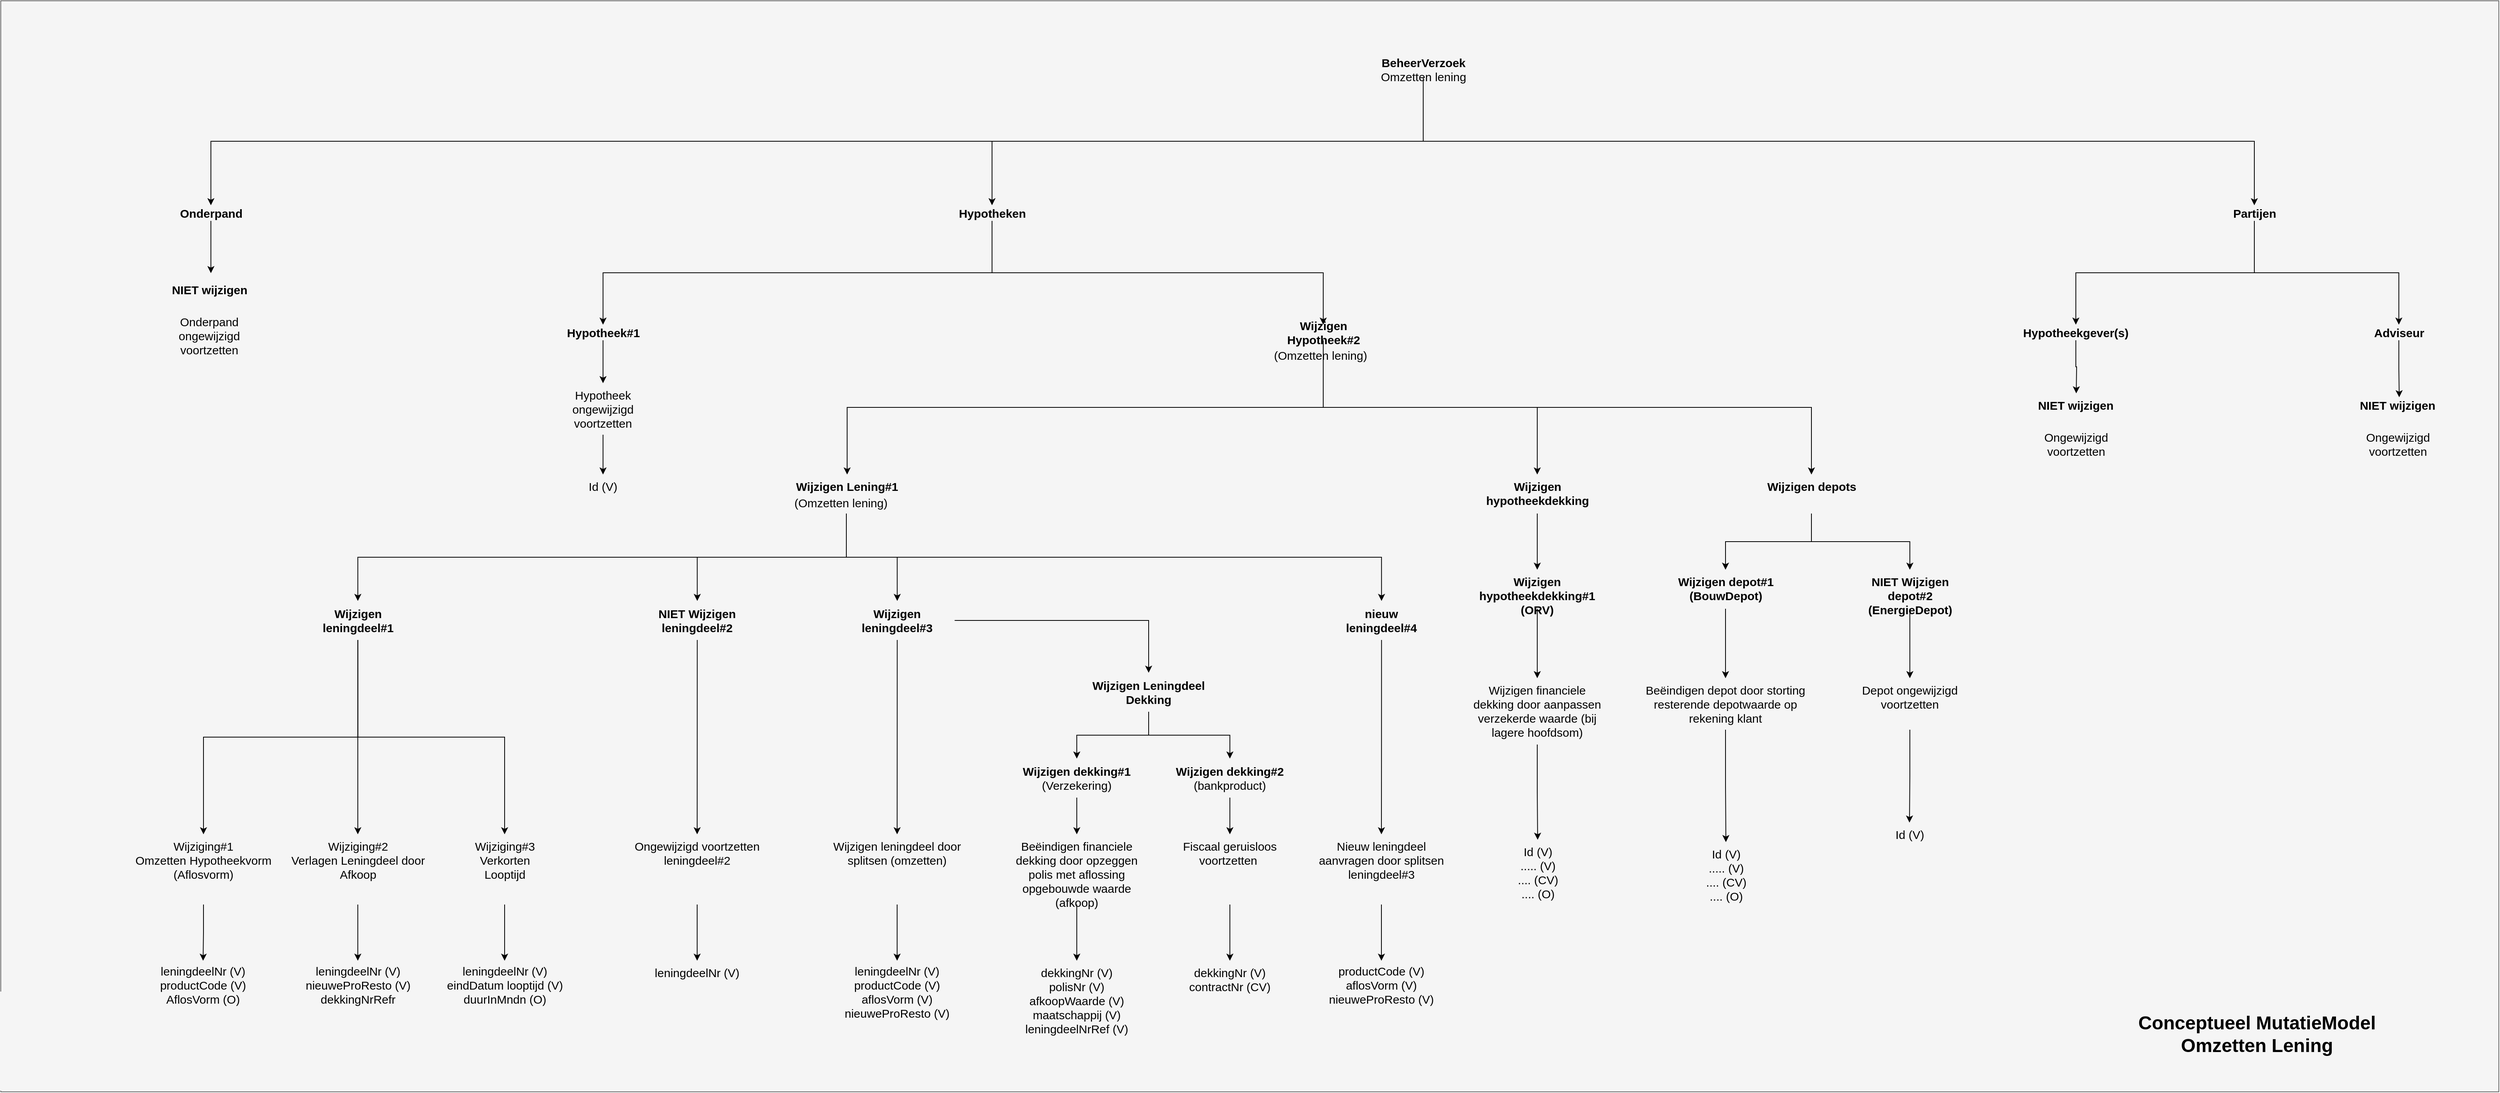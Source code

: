 <mxfile version="13.5.8" type="github">
  <diagram id="wPmN-SIMmLNJgdiLbzCr" name="Page-1">
    <mxGraphModel dx="10983" dy="5594" grid="1" gridSize="10" guides="1" tooltips="1" connect="1" arrows="1" fold="1" page="1" pageScale="1" pageWidth="1169" pageHeight="1654" math="0" shadow="0">
      <root>
        <mxCell id="0" />
        <mxCell id="1" parent="0" />
        <mxCell id="B8ZQgnajAHr_xDxayh_B-1" value="" style="rounded=0;whiteSpace=wrap;html=1;fillColor=#f5f5f5;strokeColor=#666666;fontColor=#333333;labelBackgroundColor=none;" vertex="1" parent="1">
          <mxGeometry x="-4216" y="-223" width="3198" height="1398" as="geometry" />
        </mxCell>
        <mxCell id="B8ZQgnajAHr_xDxayh_B-2" style="edgeStyle=orthogonalEdgeStyle;rounded=0;orthogonalLoop=1;jettySize=auto;html=1;exitX=0.5;exitY=1;exitDx=0;exitDy=0;labelBackgroundColor=none;" edge="1" parent="1" source="B8ZQgnajAHr_xDxayh_B-61" target="B8ZQgnajAHr_xDxayh_B-89">
          <mxGeometry relative="1" as="geometry">
            <mxPoint x="-3124.86" y="556" as="sourcePoint" />
          </mxGeometry>
        </mxCell>
        <mxCell id="B8ZQgnajAHr_xDxayh_B-3" style="edgeStyle=orthogonalEdgeStyle;rounded=0;orthogonalLoop=1;jettySize=auto;html=1;exitX=0.5;exitY=1;exitDx=0;exitDy=0;entryX=0.5;entryY=0;entryDx=0;entryDy=0;labelBackgroundColor=none;" edge="1" parent="1" source="B8ZQgnajAHr_xDxayh_B-61" target="B8ZQgnajAHr_xDxayh_B-103">
          <mxGeometry relative="1" as="geometry">
            <mxPoint x="-3124.86" y="556" as="sourcePoint" />
          </mxGeometry>
        </mxCell>
        <mxCell id="B8ZQgnajAHr_xDxayh_B-4" style="edgeStyle=orthogonalEdgeStyle;rounded=0;orthogonalLoop=1;jettySize=auto;html=1;exitX=0.5;exitY=1;exitDx=0;exitDy=0;entryX=0.5;entryY=0;entryDx=0;entryDy=0;labelBackgroundColor=none;" edge="1" parent="1" source="B8ZQgnajAHr_xDxayh_B-61" target="B8ZQgnajAHr_xDxayh_B-8">
          <mxGeometry relative="1" as="geometry">
            <mxPoint x="-3124.86" y="556" as="sourcePoint" />
          </mxGeometry>
        </mxCell>
        <mxCell id="B8ZQgnajAHr_xDxayh_B-5" style="edgeStyle=orthogonalEdgeStyle;rounded=0;orthogonalLoop=1;jettySize=auto;html=1;exitX=0.5;exitY=1;exitDx=0;exitDy=0;entryX=0.5;entryY=0;entryDx=0;entryDy=0;labelBackgroundColor=none;" edge="1" parent="1" source="B8ZQgnajAHr_xDxayh_B-61" target="B8ZQgnajAHr_xDxayh_B-69">
          <mxGeometry relative="1" as="geometry">
            <mxPoint x="-3124.86" y="556" as="sourcePoint" />
          </mxGeometry>
        </mxCell>
        <mxCell id="B8ZQgnajAHr_xDxayh_B-6" style="edgeStyle=orthogonalEdgeStyle;rounded=0;orthogonalLoop=1;jettySize=auto;html=1;exitX=0.5;exitY=1;exitDx=0;exitDy=0;fontSize=15;labelBackgroundColor=none;" edge="1" parent="1" source="B8ZQgnajAHr_xDxayh_B-8" target="B8ZQgnajAHr_xDxayh_B-10">
          <mxGeometry relative="1" as="geometry" />
        </mxCell>
        <mxCell id="B8ZQgnajAHr_xDxayh_B-7" style="edgeStyle=orthogonalEdgeStyle;rounded=0;orthogonalLoop=1;jettySize=auto;html=1;exitX=1;exitY=0.5;exitDx=0;exitDy=0;entryX=0.5;entryY=0;entryDx=0;entryDy=0;" edge="1" parent="1" source="B8ZQgnajAHr_xDxayh_B-8" target="B8ZQgnajAHr_xDxayh_B-75">
          <mxGeometry relative="1" as="geometry" />
        </mxCell>
        <mxCell id="B8ZQgnajAHr_xDxayh_B-8" value="Wijzigen leningdeel#3" style="text;html=1;strokeColor=none;fillColor=none;align=center;verticalAlign=middle;whiteSpace=wrap;rounded=0;fontStyle=1;fontSize=15;labelBackgroundColor=none;" vertex="1" parent="1">
          <mxGeometry x="-3141.86" y="546.0" width="147" height="50" as="geometry" />
        </mxCell>
        <mxCell id="B8ZQgnajAHr_xDxayh_B-9" style="edgeStyle=orthogonalEdgeStyle;rounded=0;orthogonalLoop=1;jettySize=auto;html=1;exitX=0.5;exitY=1;exitDx=0;exitDy=0;entryX=0.5;entryY=0;entryDx=0;entryDy=0;fontSize=15;labelBackgroundColor=none;" edge="1" parent="1" source="B8ZQgnajAHr_xDxayh_B-10" target="B8ZQgnajAHr_xDxayh_B-11">
          <mxGeometry relative="1" as="geometry" />
        </mxCell>
        <mxCell id="B8ZQgnajAHr_xDxayh_B-10" value="Wijzigen leningdeel door splitsen (omzetten)" style="text;whiteSpace=wrap;html=1;fontSize=15;align=center;labelBackgroundColor=none;" vertex="1" parent="1">
          <mxGeometry x="-3161" y="845.03" width="185" height="90" as="geometry" />
        </mxCell>
        <mxCell id="B8ZQgnajAHr_xDxayh_B-11" value="&lt;p&gt;leningdeelNr (V)&lt;br&gt;productCode (V)&lt;br&gt;aflosVorm (V)&lt;br&gt;nieuweProResto (V)&lt;/p&gt;" style="text;html=1;strokeColor=none;fillColor=none;spacing=5;spacingTop=-20;whiteSpace=wrap;overflow=hidden;rounded=0;fontSize=15;align=center;labelBackgroundColor=none;" vertex="1" parent="1">
          <mxGeometry x="-3161" y="1007" width="185" height="90" as="geometry" />
        </mxCell>
        <mxCell id="B8ZQgnajAHr_xDxayh_B-12" style="edgeStyle=orthogonalEdgeStyle;rounded=0;orthogonalLoop=1;jettySize=auto;html=1;exitX=0.5;exitY=1;exitDx=0;exitDy=0;entryX=0.5;entryY=0;entryDx=0;entryDy=0;fontSize=15;labelBackgroundColor=none;" edge="1" parent="1" source="B8ZQgnajAHr_xDxayh_B-15" target="B8ZQgnajAHr_xDxayh_B-16">
          <mxGeometry relative="1" as="geometry" />
        </mxCell>
        <mxCell id="B8ZQgnajAHr_xDxayh_B-13" style="edgeStyle=orthogonalEdgeStyle;rounded=0;orthogonalLoop=1;jettySize=auto;html=1;exitX=0.5;exitY=1;exitDx=0;exitDy=0;entryX=0.5;entryY=0;entryDx=0;entryDy=0;fontSize=15;labelBackgroundColor=none;" edge="1" parent="1" source="B8ZQgnajAHr_xDxayh_B-15" target="B8ZQgnajAHr_xDxayh_B-20">
          <mxGeometry relative="1" as="geometry" />
        </mxCell>
        <mxCell id="B8ZQgnajAHr_xDxayh_B-14" style="edgeStyle=orthogonalEdgeStyle;rounded=0;orthogonalLoop=1;jettySize=auto;html=1;exitX=0.5;exitY=1;exitDx=0;exitDy=0;entryX=0.5;entryY=0;entryDx=0;entryDy=0;fontSize=15;labelBackgroundColor=none;" edge="1" parent="1" source="B8ZQgnajAHr_xDxayh_B-15" target="B8ZQgnajAHr_xDxayh_B-22">
          <mxGeometry relative="1" as="geometry" />
        </mxCell>
        <mxCell id="B8ZQgnajAHr_xDxayh_B-15" value="Wijzigen Hypotheek#2" style="text;html=1;strokeColor=none;fillColor=none;align=center;verticalAlign=middle;whiteSpace=wrap;rounded=0;fontStyle=1;fontSize=15;labelBackgroundColor=none;" vertex="1" parent="1">
          <mxGeometry x="-2596.5" y="192.0" width="147" height="20" as="geometry" />
        </mxCell>
        <mxCell id="B8ZQgnajAHr_xDxayh_B-16" value="&lt;span style=&quot;font-weight: 700&quot;&gt;Wijzigen Lening#1&lt;/span&gt;" style="text;whiteSpace=wrap;html=1;fontSize=15;align=center;labelBackgroundColor=none;" vertex="1" parent="1">
          <mxGeometry x="-3208.996" y="384" width="153" height="50" as="geometry" />
        </mxCell>
        <mxCell id="B8ZQgnajAHr_xDxayh_B-17" style="edgeStyle=orthogonalEdgeStyle;rounded=0;orthogonalLoop=1;jettySize=auto;html=1;exitX=0.5;exitY=1;exitDx=0;exitDy=0;fontSize=15;labelBackgroundColor=none;" edge="1" parent="1">
          <mxGeometry relative="1" as="geometry">
            <mxPoint x="-2781" y="135" as="sourcePoint" />
            <mxPoint x="-2781" y="135" as="targetPoint" />
          </mxGeometry>
        </mxCell>
        <mxCell id="B8ZQgnajAHr_xDxayh_B-18" style="edgeStyle=orthogonalEdgeStyle;rounded=0;orthogonalLoop=1;jettySize=auto;html=1;exitX=0.5;exitY=1;exitDx=0;exitDy=0;entryX=0.5;entryY=0;entryDx=0;entryDy=0;fontSize=15;labelBackgroundColor=none;" edge="1" parent="1" source="B8ZQgnajAHr_xDxayh_B-20" target="B8ZQgnajAHr_xDxayh_B-26">
          <mxGeometry relative="1" as="geometry" />
        </mxCell>
        <mxCell id="B8ZQgnajAHr_xDxayh_B-19" style="edgeStyle=orthogonalEdgeStyle;rounded=0;orthogonalLoop=1;jettySize=auto;html=1;exitX=0.5;exitY=1;exitDx=0;exitDy=0;entryX=0.5;entryY=0;entryDx=0;entryDy=0;fontSize=15;labelBackgroundColor=none;" edge="1" parent="1" source="B8ZQgnajAHr_xDxayh_B-20" target="B8ZQgnajAHr_xDxayh_B-28">
          <mxGeometry relative="1" as="geometry" />
        </mxCell>
        <mxCell id="B8ZQgnajAHr_xDxayh_B-20" value="&lt;span style=&quot;color: rgb(0, 0, 0); font-family: helvetica; font-size: 15px; font-style: normal; font-weight: 700; letter-spacing: normal; text-indent: 0px; text-transform: none; word-spacing: 0px; display: inline; float: none;&quot;&gt;Wijzigen depots&lt;/span&gt;" style="text;whiteSpace=wrap;html=1;fontSize=15;align=center;labelBackgroundColor=none;" vertex="1" parent="1">
          <mxGeometry x="-1974.496" y="384" width="153" height="50" as="geometry" />
        </mxCell>
        <mxCell id="B8ZQgnajAHr_xDxayh_B-21" style="edgeStyle=orthogonalEdgeStyle;rounded=0;orthogonalLoop=1;jettySize=auto;html=1;exitX=0.5;exitY=1;exitDx=0;exitDy=0;fontSize=15;labelBackgroundColor=none;" edge="1" parent="1" source="B8ZQgnajAHr_xDxayh_B-22" target="B8ZQgnajAHr_xDxayh_B-24">
          <mxGeometry relative="1" as="geometry" />
        </mxCell>
        <mxCell id="B8ZQgnajAHr_xDxayh_B-22" value="&lt;span style=&quot;color: rgb(0, 0, 0); font-family: helvetica; font-size: 15px; font-style: normal; font-weight: 700; letter-spacing: normal; text-indent: 0px; text-transform: none; word-spacing: 0px; display: inline; float: none;&quot;&gt;Wijzigen hypotheekdekking&lt;/span&gt;" style="text;whiteSpace=wrap;html=1;fontSize=15;align=center;labelBackgroundColor=none;" vertex="1" parent="1">
          <mxGeometry x="-2325.496" y="384" width="153" height="50" as="geometry" />
        </mxCell>
        <mxCell id="B8ZQgnajAHr_xDxayh_B-23" style="edgeStyle=orthogonalEdgeStyle;rounded=0;orthogonalLoop=1;jettySize=auto;html=1;exitX=0.5;exitY=1;exitDx=0;exitDy=0;entryX=0.5;entryY=0;entryDx=0;entryDy=0;fontSize=15;labelBackgroundColor=none;" edge="1" parent="1" source="B8ZQgnajAHr_xDxayh_B-24" target="B8ZQgnajAHr_xDxayh_B-34">
          <mxGeometry relative="1" as="geometry" />
        </mxCell>
        <mxCell id="B8ZQgnajAHr_xDxayh_B-24" value="&lt;meta charset=&quot;utf-8&quot;&gt;&lt;span style=&quot;color: rgb(0, 0, 0); font-family: helvetica; font-size: 15px; font-style: normal; font-weight: 700; letter-spacing: normal; text-indent: 0px; text-transform: none; word-spacing: 0px; display: inline; float: none;&quot;&gt;Wijzigen hypotheekdekking#1 (ORV)&lt;/span&gt;" style="text;whiteSpace=wrap;html=1;fontSize=15;align=center;labelBackgroundColor=none;" vertex="1" parent="1">
          <mxGeometry x="-2339" y="506" width="180" height="50" as="geometry" />
        </mxCell>
        <mxCell id="B8ZQgnajAHr_xDxayh_B-25" style="edgeStyle=orthogonalEdgeStyle;rounded=0;orthogonalLoop=1;jettySize=auto;html=1;exitX=0.5;exitY=1;exitDx=0;exitDy=0;fontSize=15;labelBackgroundColor=none;" edge="1" parent="1" source="B8ZQgnajAHr_xDxayh_B-26" target="B8ZQgnajAHr_xDxayh_B-30">
          <mxGeometry relative="1" as="geometry" />
        </mxCell>
        <mxCell id="B8ZQgnajAHr_xDxayh_B-26" value="&lt;span style=&quot;color: rgb(0, 0, 0); font-family: helvetica; font-size: 15px; font-style: normal; font-weight: 700; letter-spacing: normal; text-indent: 0px; text-transform: none; word-spacing: 0px; display: inline; float: none;&quot;&gt;Wijzigen depot#1 (BouwDepot)&lt;/span&gt;" style="text;whiteSpace=wrap;html=1;fontSize=15;align=center;labelBackgroundColor=none;" vertex="1" parent="1">
          <mxGeometry x="-2084.496" y="506" width="153" height="50" as="geometry" />
        </mxCell>
        <mxCell id="B8ZQgnajAHr_xDxayh_B-27" style="edgeStyle=orthogonalEdgeStyle;rounded=0;orthogonalLoop=1;jettySize=auto;html=1;exitX=0.5;exitY=1;exitDx=0;exitDy=0;entryX=0.5;entryY=0;entryDx=0;entryDy=0;fontSize=15;labelBackgroundColor=none;" edge="1" parent="1" source="B8ZQgnajAHr_xDxayh_B-28" target="B8ZQgnajAHr_xDxayh_B-32">
          <mxGeometry relative="1" as="geometry" />
        </mxCell>
        <mxCell id="B8ZQgnajAHr_xDxayh_B-28" value="&lt;span style=&quot;color: rgb(0, 0, 0); font-family: helvetica; font-size: 15px; font-style: normal; font-weight: 700; letter-spacing: normal; text-indent: 0px; text-transform: none; word-spacing: 0px; display: inline; float: none;&quot;&gt;NIET Wijzigen depot#2 (EnergieDepot)&lt;/span&gt;" style="text;whiteSpace=wrap;html=1;fontSize=15;align=center;labelBackgroundColor=none;" vertex="1" parent="1">
          <mxGeometry x="-1848.496" y="506" width="153" height="50" as="geometry" />
        </mxCell>
        <mxCell id="B8ZQgnajAHr_xDxayh_B-29" style="edgeStyle=orthogonalEdgeStyle;rounded=0;orthogonalLoop=1;jettySize=auto;html=1;exitX=0.5;exitY=1;exitDx=0;exitDy=0;entryX=0.5;entryY=0;entryDx=0;entryDy=0;fontSize=15;labelBackgroundColor=none;" edge="1" parent="1" source="B8ZQgnajAHr_xDxayh_B-30" target="B8ZQgnajAHr_xDxayh_B-58">
          <mxGeometry relative="1" as="geometry" />
        </mxCell>
        <mxCell id="B8ZQgnajAHr_xDxayh_B-30" value="Beëindigen depot door storting resterende depotwaarde op rekening klant" style="text;whiteSpace=wrap;html=1;fontSize=15;align=center;labelBackgroundColor=none;" vertex="1" parent="1">
          <mxGeometry x="-2114" y="645" width="212" height="66" as="geometry" />
        </mxCell>
        <mxCell id="B8ZQgnajAHr_xDxayh_B-31" style="edgeStyle=orthogonalEdgeStyle;rounded=0;orthogonalLoop=1;jettySize=auto;html=1;exitX=0.5;exitY=1;exitDx=0;exitDy=0;entryX=0.5;entryY=0;entryDx=0;entryDy=0;fontSize=15;labelBackgroundColor=none;" edge="1" parent="1" source="B8ZQgnajAHr_xDxayh_B-32" target="B8ZQgnajAHr_xDxayh_B-56">
          <mxGeometry relative="1" as="geometry" />
        </mxCell>
        <mxCell id="B8ZQgnajAHr_xDxayh_B-32" value="Depot ongewijzigd voortzetten" style="text;whiteSpace=wrap;html=1;fontSize=15;align=center;labelBackgroundColor=none;" vertex="1" parent="1">
          <mxGeometry x="-1839" y="645" width="134" height="66" as="geometry" />
        </mxCell>
        <mxCell id="B8ZQgnajAHr_xDxayh_B-33" style="edgeStyle=orthogonalEdgeStyle;rounded=0;orthogonalLoop=1;jettySize=auto;html=1;exitX=0.5;exitY=1;exitDx=0;exitDy=0;entryX=0.5;entryY=0;entryDx=0;entryDy=0;fontSize=15;labelBackgroundColor=none;" edge="1" parent="1" source="B8ZQgnajAHr_xDxayh_B-34" target="B8ZQgnajAHr_xDxayh_B-57">
          <mxGeometry relative="1" as="geometry" />
        </mxCell>
        <mxCell id="B8ZQgnajAHr_xDxayh_B-34" value="Wijzigen financiele dekking door aanpassen verzekerde waarde (bij lagere hoofdsom)" style="text;whiteSpace=wrap;html=1;fontSize=15;align=center;labelBackgroundColor=none;" vertex="1" parent="1">
          <mxGeometry x="-2339" y="645.0" width="180" height="85" as="geometry" />
        </mxCell>
        <mxCell id="B8ZQgnajAHr_xDxayh_B-35" style="edgeStyle=orthogonalEdgeStyle;rounded=0;orthogonalLoop=1;jettySize=auto;html=1;exitX=0.5;exitY=1;exitDx=0;exitDy=0;entryX=0.5;entryY=0;entryDx=0;entryDy=0;fontSize=15;labelBackgroundColor=none;" edge="1" parent="1" source="B8ZQgnajAHr_xDxayh_B-45" target="B8ZQgnajAHr_xDxayh_B-15">
          <mxGeometry relative="1" as="geometry" />
        </mxCell>
        <mxCell id="B8ZQgnajAHr_xDxayh_B-36" style="edgeStyle=orthogonalEdgeStyle;rounded=0;orthogonalLoop=1;jettySize=auto;html=1;exitX=0.5;exitY=1;exitDx=0;exitDy=0;entryX=0.5;entryY=0;entryDx=0;entryDy=0;fontSize=15;labelBackgroundColor=none;" edge="1" parent="1" source="B8ZQgnajAHr_xDxayh_B-39" target="B8ZQgnajAHr_xDxayh_B-45">
          <mxGeometry relative="1" as="geometry" />
        </mxCell>
        <mxCell id="B8ZQgnajAHr_xDxayh_B-37" style="edgeStyle=orthogonalEdgeStyle;rounded=0;orthogonalLoop=1;jettySize=auto;html=1;exitX=0.5;exitY=1;exitDx=0;exitDy=0;entryX=0.5;entryY=0;entryDx=0;entryDy=0;fontSize=15;labelBackgroundColor=none;" edge="1" parent="1" source="B8ZQgnajAHr_xDxayh_B-39" target="B8ZQgnajAHr_xDxayh_B-47">
          <mxGeometry relative="1" as="geometry" />
        </mxCell>
        <mxCell id="B8ZQgnajAHr_xDxayh_B-38" style="edgeStyle=orthogonalEdgeStyle;rounded=0;orthogonalLoop=1;jettySize=auto;html=1;exitX=0.5;exitY=1;exitDx=0;exitDy=0;entryX=0.5;entryY=0;entryDx=0;entryDy=0;fontSize=15;labelBackgroundColor=none;" edge="1" parent="1" source="B8ZQgnajAHr_xDxayh_B-39" target="B8ZQgnajAHr_xDxayh_B-51">
          <mxGeometry relative="1" as="geometry" />
        </mxCell>
        <mxCell id="B8ZQgnajAHr_xDxayh_B-39" value="BeheerVerzoek&lt;br&gt;&lt;span style=&quot;font-weight: normal&quot;&gt;Omzetten lening&lt;/span&gt;" style="text;html=1;strokeColor=none;fillColor=none;align=center;verticalAlign=middle;whiteSpace=wrap;rounded=0;fontStyle=1;fontSize=15;labelBackgroundColor=none;" vertex="1" parent="1">
          <mxGeometry x="-2468.5" y="-145" width="147" height="20" as="geometry" />
        </mxCell>
        <mxCell id="B8ZQgnajAHr_xDxayh_B-40" style="edgeStyle=orthogonalEdgeStyle;rounded=0;orthogonalLoop=1;jettySize=auto;html=1;entryX=0.5;entryY=0;entryDx=0;entryDy=0;fontSize=15;labelBackgroundColor=none;" edge="1" parent="1" source="B8ZQgnajAHr_xDxayh_B-41" target="B8ZQgnajAHr_xDxayh_B-43">
          <mxGeometry relative="1" as="geometry" />
        </mxCell>
        <mxCell id="B8ZQgnajAHr_xDxayh_B-41" value="Hypotheek#1" style="text;html=1;strokeColor=none;fillColor=none;align=center;verticalAlign=middle;whiteSpace=wrap;rounded=0;fontStyle=1;fontSize=15;labelBackgroundColor=none;" vertex="1" parent="1">
          <mxGeometry x="-3518.5" y="192.0" width="147" height="20" as="geometry" />
        </mxCell>
        <mxCell id="B8ZQgnajAHr_xDxayh_B-42" style="edgeStyle=orthogonalEdgeStyle;rounded=0;orthogonalLoop=1;jettySize=auto;html=1;exitX=0.5;exitY=1;exitDx=0;exitDy=0;entryX=0.5;entryY=0;entryDx=0;entryDy=0;fontSize=15;labelBackgroundColor=none;" edge="1" parent="1" source="B8ZQgnajAHr_xDxayh_B-43" target="B8ZQgnajAHr_xDxayh_B-55">
          <mxGeometry relative="1" as="geometry" />
        </mxCell>
        <mxCell id="B8ZQgnajAHr_xDxayh_B-43" value="Hypotheek ongewijzigd voortzetten" style="text;whiteSpace=wrap;html=1;fontSize=15;align=center;labelBackgroundColor=none;" vertex="1" parent="1">
          <mxGeometry x="-3512.0" y="267.0" width="134" height="66" as="geometry" />
        </mxCell>
        <mxCell id="B8ZQgnajAHr_xDxayh_B-44" style="edgeStyle=orthogonalEdgeStyle;rounded=0;orthogonalLoop=1;jettySize=auto;html=1;exitX=0.5;exitY=1;exitDx=0;exitDy=0;entryX=0.5;entryY=0;entryDx=0;entryDy=0;fontSize=15;labelBackgroundColor=none;" edge="1" parent="1" source="B8ZQgnajAHr_xDxayh_B-45" target="B8ZQgnajAHr_xDxayh_B-41">
          <mxGeometry relative="1" as="geometry" />
        </mxCell>
        <mxCell id="B8ZQgnajAHr_xDxayh_B-45" value="Hypotheken" style="text;html=1;strokeColor=none;fillColor=none;align=center;verticalAlign=middle;whiteSpace=wrap;rounded=0;fontStyle=1;fontSize=15;labelBackgroundColor=none;" vertex="1" parent="1">
          <mxGeometry x="-3020.5" y="39" width="147" height="20" as="geometry" />
        </mxCell>
        <mxCell id="B8ZQgnajAHr_xDxayh_B-46" style="edgeStyle=orthogonalEdgeStyle;rounded=0;orthogonalLoop=1;jettySize=auto;html=1;exitX=0.5;exitY=1;exitDx=0;exitDy=0;fontSize=15;labelBackgroundColor=none;" edge="1" parent="1" source="B8ZQgnajAHr_xDxayh_B-47">
          <mxGeometry relative="1" as="geometry">
            <mxPoint x="-3947" y="126" as="targetPoint" />
          </mxGeometry>
        </mxCell>
        <mxCell id="B8ZQgnajAHr_xDxayh_B-47" value="Onderpand" style="text;html=1;strokeColor=none;fillColor=none;align=center;verticalAlign=middle;whiteSpace=wrap;rounded=0;fontStyle=1;fontSize=15;labelBackgroundColor=none;" vertex="1" parent="1">
          <mxGeometry x="-4020.5" y="39" width="147" height="20" as="geometry" />
        </mxCell>
        <mxCell id="B8ZQgnajAHr_xDxayh_B-48" value="NIET wijzigen&amp;nbsp;" style="text;html=1;strokeColor=none;fillColor=none;align=center;verticalAlign=middle;whiteSpace=wrap;rounded=0;fontStyle=1;fontSize=15;labelBackgroundColor=none;" vertex="1" parent="1">
          <mxGeometry x="-4020.5" y="137.0" width="147" height="20" as="geometry" />
        </mxCell>
        <mxCell id="B8ZQgnajAHr_xDxayh_B-49" style="edgeStyle=orthogonalEdgeStyle;rounded=0;orthogonalLoop=1;jettySize=auto;html=1;exitX=0.5;exitY=1;exitDx=0;exitDy=0;fontSize=15;entryX=0.5;entryY=0;entryDx=0;entryDy=0;labelBackgroundColor=none;" edge="1" parent="1" source="B8ZQgnajAHr_xDxayh_B-51" target="B8ZQgnajAHr_xDxayh_B-53">
          <mxGeometry relative="1" as="geometry">
            <mxPoint x="-1819.5" y="124" as="targetPoint" />
          </mxGeometry>
        </mxCell>
        <mxCell id="B8ZQgnajAHr_xDxayh_B-50" style="edgeStyle=orthogonalEdgeStyle;rounded=0;orthogonalLoop=1;jettySize=auto;html=1;exitX=0.5;exitY=1;exitDx=0;exitDy=0;entryX=0.5;entryY=0;entryDx=0;entryDy=0;fontSize=15;labelBackgroundColor=none;" edge="1" parent="1" source="B8ZQgnajAHr_xDxayh_B-51" target="B8ZQgnajAHr_xDxayh_B-54">
          <mxGeometry relative="1" as="geometry" />
        </mxCell>
        <mxCell id="B8ZQgnajAHr_xDxayh_B-51" value="Partijen" style="text;html=1;strokeColor=none;fillColor=none;align=center;verticalAlign=middle;whiteSpace=wrap;rounded=0;fontStyle=1;fontSize=15;labelBackgroundColor=none;" vertex="1" parent="1">
          <mxGeometry x="-1404.5" y="39" width="147" height="20" as="geometry" />
        </mxCell>
        <mxCell id="B8ZQgnajAHr_xDxayh_B-52" style="edgeStyle=orthogonalEdgeStyle;rounded=0;orthogonalLoop=1;jettySize=auto;html=1;exitX=0.5;exitY=1;exitDx=0;exitDy=0;fontSize=15;labelBackgroundColor=none;" edge="1" parent="1" source="B8ZQgnajAHr_xDxayh_B-53">
          <mxGeometry relative="1" as="geometry">
            <mxPoint x="-1559" y="280" as="targetPoint" />
          </mxGeometry>
        </mxCell>
        <mxCell id="B8ZQgnajAHr_xDxayh_B-53" value="Hypotheekgever(s)" style="text;html=1;strokeColor=none;fillColor=none;align=center;verticalAlign=middle;whiteSpace=wrap;rounded=0;fontStyle=1;fontSize=15;labelBackgroundColor=none;" vertex="1" parent="1">
          <mxGeometry x="-1633.0" y="192.0" width="147" height="20" as="geometry" />
        </mxCell>
        <mxCell id="B8ZQgnajAHr_xDxayh_B-54" value="Adviseur" style="text;html=1;strokeColor=none;fillColor=none;align=center;verticalAlign=middle;whiteSpace=wrap;rounded=0;fontStyle=1;fontSize=15;labelBackgroundColor=none;" vertex="1" parent="1">
          <mxGeometry x="-1219.5" y="192" width="147" height="20" as="geometry" />
        </mxCell>
        <mxCell id="B8ZQgnajAHr_xDxayh_B-55" value="&lt;div&gt;&lt;font face=&quot;helvetica&quot; style=&quot;font-size: 15px&quot;&gt;Id (V)&lt;/font&gt;&lt;/div&gt;" style="text;whiteSpace=wrap;html=1;fontSize=15;align=center;labelBackgroundColor=none;" vertex="1" parent="1">
          <mxGeometry x="-3522" y="384" width="154" height="68" as="geometry" />
        </mxCell>
        <mxCell id="B8ZQgnajAHr_xDxayh_B-56" value="&lt;div&gt;&lt;font face=&quot;helvetica&quot; style=&quot;font-size: 15px&quot;&gt;Id (V)&lt;/font&gt;&lt;/div&gt;" style="text;whiteSpace=wrap;html=1;fontSize=15;align=center;labelBackgroundColor=none;" vertex="1" parent="1">
          <mxGeometry x="-1849.5" y="830" width="154" height="68" as="geometry" />
        </mxCell>
        <mxCell id="B8ZQgnajAHr_xDxayh_B-57" value="&lt;div&gt;&lt;font face=&quot;helvetica&quot; style=&quot;font-size: 15px&quot;&gt;Id (V)&lt;/font&gt;&lt;/div&gt;&lt;div&gt;&lt;span&gt;&lt;font face=&quot;helvetica&quot; style=&quot;font-size: 15px&quot;&gt;..... (V)&lt;/font&gt;&lt;/span&gt;&lt;/div&gt;&lt;div&gt;&lt;span&gt;&lt;font face=&quot;helvetica&quot; style=&quot;font-size: 15px&quot;&gt;.... (CV)&lt;/font&gt;&lt;/span&gt;&lt;/div&gt;&lt;div&gt;&lt;span&gt;&lt;font face=&quot;helvetica&quot; style=&quot;font-size: 15px&quot;&gt;.... (O)&lt;/font&gt;&lt;/span&gt;&lt;/div&gt;" style="text;whiteSpace=wrap;html=1;fontSize=15;align=center;labelBackgroundColor=none;" vertex="1" parent="1">
          <mxGeometry x="-2325.5" y="852" width="154" height="68" as="geometry" />
        </mxCell>
        <mxCell id="B8ZQgnajAHr_xDxayh_B-58" value="&lt;div&gt;&lt;font face=&quot;helvetica&quot; style=&quot;font-size: 15px&quot;&gt;Id (V)&lt;/font&gt;&lt;/div&gt;&lt;div&gt;&lt;span&gt;&lt;font face=&quot;helvetica&quot; style=&quot;font-size: 15px&quot;&gt;..... (V)&lt;/font&gt;&lt;/span&gt;&lt;/div&gt;&lt;div&gt;&lt;span&gt;&lt;font face=&quot;helvetica&quot; style=&quot;font-size: 15px&quot;&gt;.... (CV)&lt;/font&gt;&lt;/span&gt;&lt;/div&gt;&lt;div&gt;&lt;span&gt;&lt;font face=&quot;helvetica&quot; style=&quot;font-size: 15px&quot;&gt;.... (O)&lt;/font&gt;&lt;/span&gt;&lt;/div&gt;" style="text;whiteSpace=wrap;html=1;fontSize=15;align=center;labelBackgroundColor=none;" vertex="1" parent="1">
          <mxGeometry x="-2084.5" y="855" width="154" height="68" as="geometry" />
        </mxCell>
        <mxCell id="B8ZQgnajAHr_xDxayh_B-59" value="&lt;div style=&quot;font-size: 24px&quot;&gt;&lt;span style=&quot;font-size: 24px&quot;&gt;&lt;font face=&quot;helvetica&quot; style=&quot;font-size: 24px&quot;&gt;&lt;b style=&quot;font-size: 24px&quot;&gt;Conceptueel MutatieModel&lt;/b&gt;&lt;/font&gt;&lt;/span&gt;&lt;/div&gt;&lt;div style=&quot;font-size: 24px&quot;&gt;&lt;span style=&quot;font-size: 24px&quot;&gt;&lt;font face=&quot;helvetica&quot; style=&quot;font-size: 24px&quot;&gt;&lt;b style=&quot;font-size: 24px&quot;&gt;Omzetten Lening&lt;/b&gt;&lt;/font&gt;&lt;/span&gt;&lt;/div&gt;" style="text;whiteSpace=wrap;html=1;fontSize=24;align=center;" vertex="1" parent="1">
          <mxGeometry x="-1626.5" y="1066" width="597" height="81" as="geometry" />
        </mxCell>
        <mxCell id="B8ZQgnajAHr_xDxayh_B-60" value="&lt;span style=&quot;color: rgb(0, 0, 0); font-family: helvetica; font-size: 15px; font-style: normal; letter-spacing: normal; text-align: center; text-indent: 0px; text-transform: none; word-spacing: 0px; display: inline; float: none;&quot;&gt;(Omzetten lening)&lt;/span&gt;" style="text;whiteSpace=wrap;html=1;fontStyle=0;labelBackgroundColor=none;" vertex="1" parent="1">
          <mxGeometry x="-2588.003" y="215.997" width="137" height="29" as="geometry" />
        </mxCell>
        <mxCell id="B8ZQgnajAHr_xDxayh_B-61" value="&lt;span style=&quot;color: rgb(0, 0, 0); font-family: helvetica; font-size: 15px; font-style: normal; letter-spacing: normal; text-align: center; text-indent: 0px; text-transform: none; word-spacing: 0px; display: inline; float: none;&quot;&gt;(Omzetten lening)&lt;/span&gt;" style="text;whiteSpace=wrap;html=1;fontStyle=0;labelBackgroundColor=none;" vertex="1" parent="1">
          <mxGeometry x="-3201.993" y="404.997" width="137" height="29" as="geometry" />
        </mxCell>
        <mxCell id="B8ZQgnajAHr_xDxayh_B-62" style="edgeStyle=orthogonalEdgeStyle;rounded=0;orthogonalLoop=1;jettySize=auto;html=1;exitX=0.5;exitY=1;exitDx=0;exitDy=0;fontSize=15;labelBackgroundColor=none;entryX=0.5;entryY=0;entryDx=0;entryDy=0;" edge="1" parent="1" source="B8ZQgnajAHr_xDxayh_B-54" target="B8ZQgnajAHr_xDxayh_B-66">
          <mxGeometry relative="1" as="geometry">
            <mxPoint x="-1549.5" y="222" as="sourcePoint" />
            <mxPoint x="-1146" y="251" as="targetPoint" />
          </mxGeometry>
        </mxCell>
        <mxCell id="B8ZQgnajAHr_xDxayh_B-63" value="Onderpand ongewijzigd voortzetten" style="text;whiteSpace=wrap;html=1;fontSize=15;align=center;labelBackgroundColor=none;" vertex="1" parent="1">
          <mxGeometry x="-4016.0" y="173.0" width="134" height="66" as="geometry" />
        </mxCell>
        <mxCell id="B8ZQgnajAHr_xDxayh_B-64" value="NIET wijzigen&amp;nbsp;" style="text;html=1;strokeColor=none;fillColor=none;align=center;verticalAlign=middle;whiteSpace=wrap;rounded=0;fontStyle=1;fontSize=15;labelBackgroundColor=none;" vertex="1" parent="1">
          <mxGeometry x="-1631" y="285.0" width="147" height="20" as="geometry" />
        </mxCell>
        <mxCell id="B8ZQgnajAHr_xDxayh_B-65" value="Ongewijzigd voortzetten" style="text;whiteSpace=wrap;html=1;fontSize=15;align=center;labelBackgroundColor=none;" vertex="1" parent="1">
          <mxGeometry x="-1626.5" y="321.0" width="134" height="66" as="geometry" />
        </mxCell>
        <mxCell id="B8ZQgnajAHr_xDxayh_B-66" value="NIET wijzigen&amp;nbsp;" style="text;html=1;strokeColor=none;fillColor=none;align=center;verticalAlign=middle;whiteSpace=wrap;rounded=0;fontStyle=1;fontSize=15;labelBackgroundColor=none;" vertex="1" parent="1">
          <mxGeometry x="-1219" y="285.0" width="147" height="20" as="geometry" />
        </mxCell>
        <mxCell id="B8ZQgnajAHr_xDxayh_B-67" value="Ongewijzigd voortzetten" style="text;whiteSpace=wrap;html=1;fontSize=15;align=center;labelBackgroundColor=none;" vertex="1" parent="1">
          <mxGeometry x="-1214.5" y="321.0" width="134" height="66" as="geometry" />
        </mxCell>
        <mxCell id="B8ZQgnajAHr_xDxayh_B-68" value="" style="group" vertex="1" connectable="0" parent="1">
          <mxGeometry x="-2541" y="546.0" width="185" height="551.0" as="geometry" />
        </mxCell>
        <mxCell id="B8ZQgnajAHr_xDxayh_B-69" value="nieuw &lt;br&gt;leningdeel#4" style="text;html=1;strokeColor=none;fillColor=none;align=center;verticalAlign=middle;whiteSpace=wrap;rounded=0;fontStyle=1;fontSize=15;labelBackgroundColor=none;" vertex="1" parent="B8ZQgnajAHr_xDxayh_B-68">
          <mxGeometry x="19.14" width="147" height="50" as="geometry" />
        </mxCell>
        <mxCell id="B8ZQgnajAHr_xDxayh_B-70" value="&lt;span style=&quot;color: rgb(0, 0, 0); font-family: helvetica; font-size: 15px; font-style: normal; font-weight: 400; letter-spacing: normal; text-indent: 0px; text-transform: none; word-spacing: 0px; display: inline; float: none;&quot;&gt;Nieuw leningdeel aanvragen door splitsen leningdeel#3&lt;/span&gt;" style="text;whiteSpace=wrap;html=1;align=center;labelBackgroundColor=none;" vertex="1" parent="B8ZQgnajAHr_xDxayh_B-68">
          <mxGeometry y="299.03" width="185" height="90" as="geometry" />
        </mxCell>
        <mxCell id="B8ZQgnajAHr_xDxayh_B-71" style="edgeStyle=orthogonalEdgeStyle;rounded=0;orthogonalLoop=1;jettySize=auto;html=1;exitX=0.5;exitY=1;exitDx=0;exitDy=0;entryX=0.5;entryY=0;entryDx=0;entryDy=0;fontSize=15;labelBackgroundColor=none;" edge="1" parent="B8ZQgnajAHr_xDxayh_B-68" source="B8ZQgnajAHr_xDxayh_B-69" target="B8ZQgnajAHr_xDxayh_B-70">
          <mxGeometry relative="1" as="geometry" />
        </mxCell>
        <mxCell id="B8ZQgnajAHr_xDxayh_B-72" value="&lt;p&gt;productCode (V)&lt;br&gt;aflosVorm (V)&lt;br&gt;nieuweProResto (V)&lt;/p&gt;" style="text;html=1;strokeColor=none;fillColor=none;spacing=5;spacingTop=-20;whiteSpace=wrap;overflow=hidden;rounded=0;fontSize=15;align=center;labelBackgroundColor=none;" vertex="1" parent="B8ZQgnajAHr_xDxayh_B-68">
          <mxGeometry y="461.0" width="185" height="90" as="geometry" />
        </mxCell>
        <mxCell id="B8ZQgnajAHr_xDxayh_B-73" style="edgeStyle=orthogonalEdgeStyle;rounded=0;orthogonalLoop=1;jettySize=auto;html=1;exitX=0.5;exitY=1;exitDx=0;exitDy=0;entryX=0.5;entryY=0;entryDx=0;entryDy=0;fontSize=15;labelBackgroundColor=none;" edge="1" parent="B8ZQgnajAHr_xDxayh_B-68" source="B8ZQgnajAHr_xDxayh_B-70" target="B8ZQgnajAHr_xDxayh_B-72">
          <mxGeometry relative="1" as="geometry" />
        </mxCell>
        <mxCell id="B8ZQgnajAHr_xDxayh_B-74" value="" style="group" vertex="1" connectable="0" parent="1">
          <mxGeometry x="-2931" y="638" width="381" height="459.0" as="geometry" />
        </mxCell>
        <mxCell id="B8ZQgnajAHr_xDxayh_B-75" value="Wijzigen Leningdeel Dekking" style="text;html=1;strokeColor=none;fillColor=none;align=center;verticalAlign=middle;whiteSpace=wrap;rounded=0;fontStyle=1;fontSize=15;labelBackgroundColor=none;" vertex="1" parent="B8ZQgnajAHr_xDxayh_B-74">
          <mxGeometry x="111" width="147" height="50" as="geometry" />
        </mxCell>
        <mxCell id="B8ZQgnajAHr_xDxayh_B-76" value="Wijzigen dekking#1&lt;br&gt;&lt;span style=&quot;font-weight: normal&quot;&gt;(Verzekering)&lt;/span&gt;" style="text;html=1;strokeColor=none;fillColor=none;align=center;verticalAlign=middle;whiteSpace=wrap;rounded=0;fontStyle=1;fontSize=15;labelBackgroundColor=none;" vertex="1" parent="B8ZQgnajAHr_xDxayh_B-74">
          <mxGeometry x="19" y="110.0" width="147" height="50" as="geometry" />
        </mxCell>
        <mxCell id="B8ZQgnajAHr_xDxayh_B-77" style="edgeStyle=orthogonalEdgeStyle;rounded=0;orthogonalLoop=1;jettySize=auto;html=1;exitX=0.5;exitY=1;exitDx=0;exitDy=0;entryX=0.5;entryY=0;entryDx=0;entryDy=0;fontSize=15;labelBackgroundColor=none;" edge="1" parent="B8ZQgnajAHr_xDxayh_B-74" source="B8ZQgnajAHr_xDxayh_B-75" target="B8ZQgnajAHr_xDxayh_B-76">
          <mxGeometry relative="1" as="geometry" />
        </mxCell>
        <mxCell id="B8ZQgnajAHr_xDxayh_B-78" value="Wijzigen dekking#2&lt;br&gt;&lt;span style=&quot;font-weight: normal&quot;&gt;(bankproduct)&lt;/span&gt;" style="text;html=1;strokeColor=none;fillColor=none;align=center;verticalAlign=middle;whiteSpace=wrap;rounded=0;fontStyle=1;fontSize=15;labelBackgroundColor=none;" vertex="1" parent="B8ZQgnajAHr_xDxayh_B-74">
          <mxGeometry x="215" y="110.0" width="147" height="50" as="geometry" />
        </mxCell>
        <mxCell id="B8ZQgnajAHr_xDxayh_B-79" style="edgeStyle=orthogonalEdgeStyle;rounded=0;orthogonalLoop=1;jettySize=auto;html=1;exitX=0.5;exitY=1;exitDx=0;exitDy=0;entryX=0.5;entryY=0;entryDx=0;entryDy=0;fontSize=15;labelBackgroundColor=none;" edge="1" parent="B8ZQgnajAHr_xDxayh_B-74" source="B8ZQgnajAHr_xDxayh_B-75" target="B8ZQgnajAHr_xDxayh_B-78">
          <mxGeometry relative="1" as="geometry" />
        </mxCell>
        <mxCell id="B8ZQgnajAHr_xDxayh_B-80" value="&lt;div&gt;&lt;span&gt;&lt;font face=&quot;helvetica&quot;&gt;dekkingNr (V)&lt;/font&gt;&lt;/span&gt;&lt;/div&gt;&lt;div&gt;&lt;font face=&quot;helvetica&quot;&gt;polisNr (V)&lt;/font&gt;&lt;/div&gt;&lt;div&gt;&lt;span&gt;afkoopWaarde (V)&lt;/span&gt;&lt;br&gt;&lt;/div&gt;&lt;div&gt;maatschappij (V)&lt;font face=&quot;helvetica&quot;&gt;&lt;br&gt;&lt;/font&gt;&lt;/div&gt;&lt;div&gt;leningdeelNrRef (V)&lt;/div&gt;" style="text;whiteSpace=wrap;html=1;fontSize=15;align=center;labelBackgroundColor=none;" vertex="1" parent="B8ZQgnajAHr_xDxayh_B-74">
          <mxGeometry y="369.0" width="185" height="90" as="geometry" />
        </mxCell>
        <mxCell id="B8ZQgnajAHr_xDxayh_B-81" value="Fiscaal geruisloos voortzetten&amp;nbsp;" style="text;whiteSpace=wrap;html=1;fontSize=15;align=center;labelBackgroundColor=none;" vertex="1" parent="B8ZQgnajAHr_xDxayh_B-74">
          <mxGeometry x="196" y="207.03" width="185" height="90" as="geometry" />
        </mxCell>
        <mxCell id="B8ZQgnajAHr_xDxayh_B-82" style="edgeStyle=orthogonalEdgeStyle;rounded=0;orthogonalLoop=1;jettySize=auto;html=1;exitX=0.5;exitY=1;exitDx=0;exitDy=0;entryX=0.5;entryY=0;entryDx=0;entryDy=0;fontSize=15;labelBackgroundColor=none;" edge="1" parent="B8ZQgnajAHr_xDxayh_B-74" source="B8ZQgnajAHr_xDxayh_B-78" target="B8ZQgnajAHr_xDxayh_B-81">
          <mxGeometry relative="1" as="geometry" />
        </mxCell>
        <mxCell id="B8ZQgnajAHr_xDxayh_B-83" style="edgeStyle=orthogonalEdgeStyle;rounded=0;orthogonalLoop=1;jettySize=auto;html=1;exitX=0.5;exitY=1;exitDx=0;exitDy=0;entryX=0.5;entryY=0;entryDx=0;entryDy=0;fontSize=15;labelBackgroundColor=none;" edge="1" parent="B8ZQgnajAHr_xDxayh_B-74" source="B8ZQgnajAHr_xDxayh_B-84" target="B8ZQgnajAHr_xDxayh_B-80">
          <mxGeometry relative="1" as="geometry" />
        </mxCell>
        <mxCell id="B8ZQgnajAHr_xDxayh_B-84" value="Beëindigen financiele dekking door opzeggen polis met aflossing opgebouwde waarde (afkoop)" style="text;whiteSpace=wrap;html=1;fontSize=15;align=center;labelBackgroundColor=none;" vertex="1" parent="B8ZQgnajAHr_xDxayh_B-74">
          <mxGeometry y="207.03" width="185" height="90" as="geometry" />
        </mxCell>
        <mxCell id="B8ZQgnajAHr_xDxayh_B-85" style="edgeStyle=orthogonalEdgeStyle;rounded=0;orthogonalLoop=1;jettySize=auto;html=1;exitX=0.5;exitY=1;exitDx=0;exitDy=0;fontSize=15;labelBackgroundColor=none;" edge="1" parent="B8ZQgnajAHr_xDxayh_B-74" source="B8ZQgnajAHr_xDxayh_B-76" target="B8ZQgnajAHr_xDxayh_B-84">
          <mxGeometry relative="1" as="geometry" />
        </mxCell>
        <mxCell id="B8ZQgnajAHr_xDxayh_B-86" value="&lt;div style=&quot;color: rgb(0 , 0 , 0) ; font-family: &amp;#34;helvetica&amp;#34; ; font-size: 15px ; font-style: normal ; font-weight: 400 ; letter-spacing: normal ; text-indent: 0px ; text-transform: none ; word-spacing: 0px&quot;&gt;&lt;span&gt;&lt;font face=&quot;helvetica&quot;&gt;dekkingNr (V)&lt;/font&gt;&lt;/span&gt;&lt;/div&gt;&lt;div style=&quot;color: rgb(0 , 0 , 0) ; font-family: &amp;#34;helvetica&amp;#34; ; font-size: 15px ; font-style: normal ; font-weight: 400 ; letter-spacing: normal ; text-indent: 0px ; text-transform: none ; word-spacing: 0px&quot;&gt;&lt;font face=&quot;helvetica&quot;&gt;contractNr (CV)&lt;/font&gt;&lt;/div&gt;" style="text;whiteSpace=wrap;html=1;fontSize=15;align=center;labelBackgroundColor=none;" vertex="1" parent="B8ZQgnajAHr_xDxayh_B-74">
          <mxGeometry x="196" y="369.0" width="185" height="90" as="geometry" />
        </mxCell>
        <mxCell id="B8ZQgnajAHr_xDxayh_B-87" style="edgeStyle=orthogonalEdgeStyle;rounded=0;orthogonalLoop=1;jettySize=auto;html=1;exitX=0.5;exitY=1;exitDx=0;exitDy=0;entryX=0.5;entryY=0;entryDx=0;entryDy=0;fontSize=15;labelBackgroundColor=none;" edge="1" parent="B8ZQgnajAHr_xDxayh_B-74" source="B8ZQgnajAHr_xDxayh_B-81" target="B8ZQgnajAHr_xDxayh_B-86">
          <mxGeometry relative="1" as="geometry" />
        </mxCell>
        <mxCell id="B8ZQgnajAHr_xDxayh_B-88" value="" style="group" vertex="1" connectable="0" parent="1">
          <mxGeometry x="-4049" y="546.0" width="570.5" height="551.0" as="geometry" />
        </mxCell>
        <mxCell id="B8ZQgnajAHr_xDxayh_B-89" value="Wijzigen leningdeel#1" style="text;html=1;strokeColor=none;fillColor=none;align=center;verticalAlign=middle;whiteSpace=wrap;rounded=0;fontStyle=1;fontSize=15;labelBackgroundColor=none;" vertex="1" parent="B8ZQgnajAHr_xDxayh_B-88">
          <mxGeometry x="216.57" width="147" height="50" as="geometry" />
        </mxCell>
        <mxCell id="B8ZQgnajAHr_xDxayh_B-90" value="&lt;span style=&quot;color: rgb(0 , 0 , 0) ; font-family: &amp;#34;helvetica&amp;#34; ; font-size: 15px ; font-style: normal ; font-weight: 400 ; letter-spacing: normal ; text-indent: 0px ; text-transform: none ; word-spacing: 0px ; display: inline ; float: none&quot;&gt;Wijziging#2&lt;br&gt;Verlagen Leningdeel door Afkoop&lt;/span&gt;" style="text;whiteSpace=wrap;html=1;align=center;labelBackgroundColor=none;" vertex="1" parent="B8ZQgnajAHr_xDxayh_B-88">
          <mxGeometry x="197.57" y="299.03" width="185" height="90" as="geometry" />
        </mxCell>
        <mxCell id="B8ZQgnajAHr_xDxayh_B-91" style="edgeStyle=orthogonalEdgeStyle;rounded=0;orthogonalLoop=1;jettySize=auto;html=1;exitX=0.5;exitY=1;exitDx=0;exitDy=0;entryX=0.5;entryY=0;entryDx=0;entryDy=0;labelBackgroundColor=none;" edge="1" parent="B8ZQgnajAHr_xDxayh_B-88" source="B8ZQgnajAHr_xDxayh_B-89" target="B8ZQgnajAHr_xDxayh_B-90">
          <mxGeometry relative="1" as="geometry" />
        </mxCell>
        <mxCell id="B8ZQgnajAHr_xDxayh_B-92" value="&lt;span style=&quot;color: rgb(0 , 0 , 0) ; font-family: &amp;#34;helvetica&amp;#34; ; font-size: 15px ; font-style: normal ; font-weight: 400 ; letter-spacing: normal ; text-indent: 0px ; text-transform: none ; word-spacing: 0px ; display: inline ; float: none&quot;&gt;Wijziging#3&lt;br&gt;Verkorten &lt;br&gt;Looptijd&lt;/span&gt;" style="text;whiteSpace=wrap;html=1;align=center;labelBackgroundColor=none;" vertex="1" parent="B8ZQgnajAHr_xDxayh_B-88">
          <mxGeometry x="385.5" y="299.03" width="185" height="90" as="geometry" />
        </mxCell>
        <mxCell id="B8ZQgnajAHr_xDxayh_B-93" style="edgeStyle=orthogonalEdgeStyle;rounded=0;orthogonalLoop=1;jettySize=auto;html=1;exitX=0.5;exitY=1;exitDx=0;exitDy=0;entryX=0.5;entryY=0;entryDx=0;entryDy=0;labelBackgroundColor=none;" edge="1" parent="B8ZQgnajAHr_xDxayh_B-88" source="B8ZQgnajAHr_xDxayh_B-89" target="B8ZQgnajAHr_xDxayh_B-92">
          <mxGeometry relative="1" as="geometry" />
        </mxCell>
        <mxCell id="B8ZQgnajAHr_xDxayh_B-94" value="&lt;p&gt;leningdeelNr (V)&lt;br&gt;nieuweProResto (V)&lt;br&gt;dekkingNrRefr&lt;br&gt;&lt;/p&gt;" style="text;html=1;strokeColor=none;fillColor=none;spacing=5;spacingTop=-20;whiteSpace=wrap;overflow=hidden;rounded=0;fontSize=15;align=center;labelBackgroundColor=none;" vertex="1" parent="B8ZQgnajAHr_xDxayh_B-88">
          <mxGeometry x="197.57" y="461.0" width="185" height="90" as="geometry" />
        </mxCell>
        <mxCell id="B8ZQgnajAHr_xDxayh_B-95" style="edgeStyle=orthogonalEdgeStyle;rounded=0;orthogonalLoop=1;jettySize=auto;html=1;exitX=0.5;exitY=1;exitDx=0;exitDy=0;entryX=0.5;entryY=0;entryDx=0;entryDy=0;fontSize=15;labelBackgroundColor=none;" edge="1" parent="B8ZQgnajAHr_xDxayh_B-88" source="B8ZQgnajAHr_xDxayh_B-90" target="B8ZQgnajAHr_xDxayh_B-94">
          <mxGeometry relative="1" as="geometry" />
        </mxCell>
        <mxCell id="B8ZQgnajAHr_xDxayh_B-96" value="&lt;p&gt;leningdeelNr (V)&lt;br&gt;eindDatum looptijd (V)&lt;br&gt;duurInMndn (O)&lt;/p&gt;" style="text;html=1;strokeColor=none;fillColor=none;spacing=5;spacingTop=-20;whiteSpace=wrap;overflow=hidden;rounded=0;fontSize=15;align=center;labelBackgroundColor=none;" vertex="1" parent="B8ZQgnajAHr_xDxayh_B-88">
          <mxGeometry x="385.5" y="461" width="185" height="90" as="geometry" />
        </mxCell>
        <mxCell id="B8ZQgnajAHr_xDxayh_B-97" style="edgeStyle=orthogonalEdgeStyle;rounded=0;orthogonalLoop=1;jettySize=auto;html=1;exitX=0.5;exitY=1;exitDx=0;exitDy=0;entryX=0.5;entryY=0;entryDx=0;entryDy=0;fontSize=15;labelBackgroundColor=none;" edge="1" parent="B8ZQgnajAHr_xDxayh_B-88" source="B8ZQgnajAHr_xDxayh_B-92" target="B8ZQgnajAHr_xDxayh_B-96">
          <mxGeometry relative="1" as="geometry" />
        </mxCell>
        <mxCell id="B8ZQgnajAHr_xDxayh_B-98" value="&lt;span style=&quot;color: rgb(0 , 0 , 0) ; font-family: &amp;#34;helvetica&amp;#34; ; font-size: 15px ; font-style: normal ; font-weight: 400 ; letter-spacing: normal ; text-indent: 0px ; text-transform: none ; word-spacing: 0px ; display: inline ; float: none&quot;&gt;Wijziging#1&lt;br&gt;Omzetten Hypotheekvorm (Aflosvorm)&lt;/span&gt;" style="text;whiteSpace=wrap;html=1;align=center;labelBackgroundColor=none;" vertex="1" parent="B8ZQgnajAHr_xDxayh_B-88">
          <mxGeometry y="299.03" width="185" height="90" as="geometry" />
        </mxCell>
        <mxCell id="B8ZQgnajAHr_xDxayh_B-99" style="edgeStyle=orthogonalEdgeStyle;rounded=0;orthogonalLoop=1;jettySize=auto;html=1;exitX=0.5;exitY=1;exitDx=0;exitDy=0;" edge="1" parent="B8ZQgnajAHr_xDxayh_B-88" source="B8ZQgnajAHr_xDxayh_B-89" target="B8ZQgnajAHr_xDxayh_B-98">
          <mxGeometry relative="1" as="geometry" />
        </mxCell>
        <mxCell id="B8ZQgnajAHr_xDxayh_B-100" value="&lt;p&gt;leningdeelNr (V)&lt;br&gt;productCode (V)&lt;br&gt;AflosVorm (O)&lt;/p&gt;&lt;p&gt;&lt;br&gt;&lt;/p&gt;" style="text;html=1;strokeColor=none;fillColor=none;spacing=5;spacingTop=-20;whiteSpace=wrap;overflow=hidden;rounded=0;fontSize=15;align=center;labelBackgroundColor=none;" vertex="1" parent="B8ZQgnajAHr_xDxayh_B-88">
          <mxGeometry x="3" y="461.0" width="178" height="69" as="geometry" />
        </mxCell>
        <mxCell id="B8ZQgnajAHr_xDxayh_B-101" style="edgeStyle=orthogonalEdgeStyle;rounded=0;orthogonalLoop=1;jettySize=auto;html=1;exitX=0.5;exitY=1;exitDx=0;exitDy=0;" edge="1" parent="B8ZQgnajAHr_xDxayh_B-88" source="B8ZQgnajAHr_xDxayh_B-98" target="B8ZQgnajAHr_xDxayh_B-100">
          <mxGeometry relative="1" as="geometry" />
        </mxCell>
        <mxCell id="B8ZQgnajAHr_xDxayh_B-102" value="" style="group" vertex="1" connectable="0" parent="1">
          <mxGeometry x="-3417" y="546.0" width="185" height="551.0" as="geometry" />
        </mxCell>
        <mxCell id="B8ZQgnajAHr_xDxayh_B-103" value="NIET Wijzigen leningdeel#2" style="text;html=1;strokeColor=none;fillColor=none;align=center;verticalAlign=middle;whiteSpace=wrap;rounded=0;fontStyle=1;fontSize=15;labelBackgroundColor=none;" vertex="1" parent="B8ZQgnajAHr_xDxayh_B-102">
          <mxGeometry x="19.14" width="147" height="50" as="geometry" />
        </mxCell>
        <mxCell id="B8ZQgnajAHr_xDxayh_B-104" value="Ongewijzigd voortzetten leningdeel#2" style="text;whiteSpace=wrap;html=1;fontSize=15;align=center;labelBackgroundColor=none;" vertex="1" parent="B8ZQgnajAHr_xDxayh_B-102">
          <mxGeometry y="299.03" width="185" height="90" as="geometry" />
        </mxCell>
        <mxCell id="B8ZQgnajAHr_xDxayh_B-105" style="edgeStyle=orthogonalEdgeStyle;rounded=0;orthogonalLoop=1;jettySize=auto;html=1;exitX=0.5;exitY=1;exitDx=0;exitDy=0;fontSize=15;labelBackgroundColor=none;" edge="1" parent="B8ZQgnajAHr_xDxayh_B-102" source="B8ZQgnajAHr_xDxayh_B-103" target="B8ZQgnajAHr_xDxayh_B-104">
          <mxGeometry relative="1" as="geometry" />
        </mxCell>
        <mxCell id="B8ZQgnajAHr_xDxayh_B-106" value="&lt;meta charset=&quot;utf-8&quot;&gt;&lt;span style=&quot;color: rgb(0, 0, 0); font-family: helvetica; font-size: 15px; font-style: normal; font-weight: 400; letter-spacing: normal; text-indent: 0px; text-transform: none; word-spacing: 0px; display: inline; float: none;&quot;&gt;leningdeelNr (V)&lt;/span&gt;" style="text;whiteSpace=wrap;html=1;fontSize=15;align=center;labelBackgroundColor=none;" vertex="1" parent="B8ZQgnajAHr_xDxayh_B-102">
          <mxGeometry y="461.0" width="185" height="90" as="geometry" />
        </mxCell>
        <mxCell id="B8ZQgnajAHr_xDxayh_B-107" style="edgeStyle=orthogonalEdgeStyle;rounded=0;orthogonalLoop=1;jettySize=auto;html=1;exitX=0.5;exitY=1;exitDx=0;exitDy=0;entryX=0.5;entryY=0;entryDx=0;entryDy=0;fontSize=15;labelBackgroundColor=none;" edge="1" parent="B8ZQgnajAHr_xDxayh_B-102" source="B8ZQgnajAHr_xDxayh_B-104" target="B8ZQgnajAHr_xDxayh_B-106">
          <mxGeometry relative="1" as="geometry" />
        </mxCell>
      </root>
    </mxGraphModel>
  </diagram>
</mxfile>
